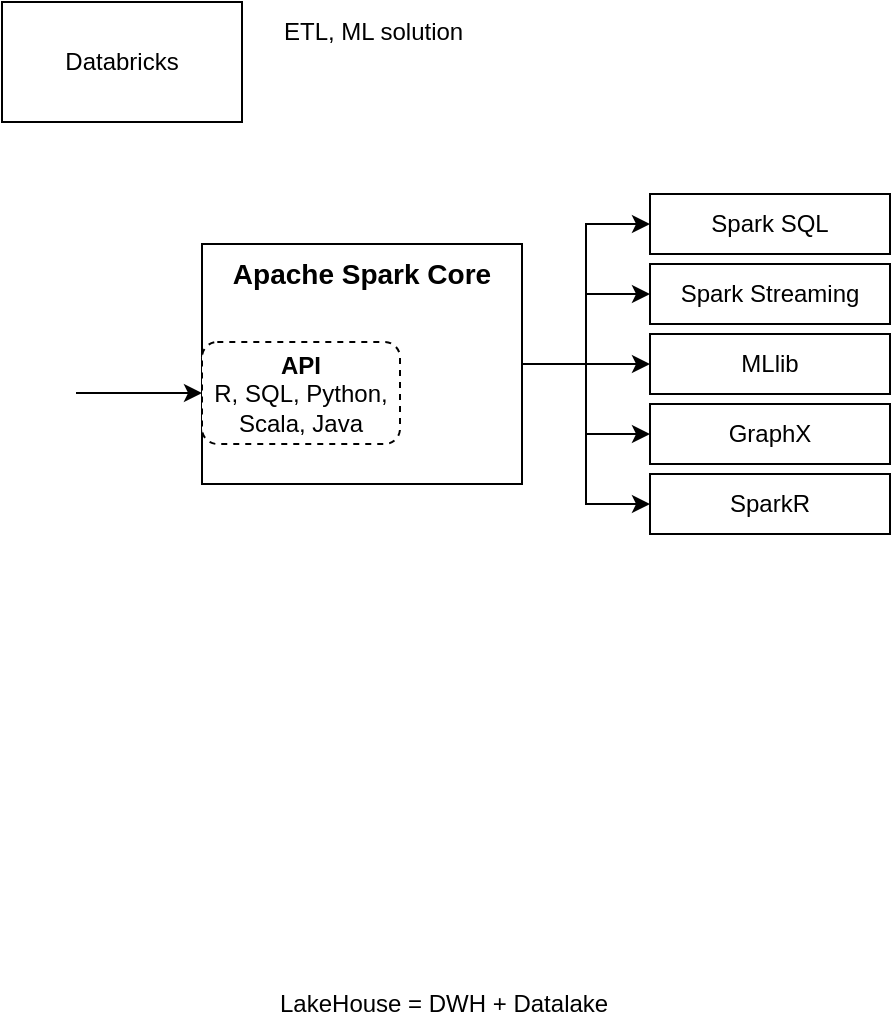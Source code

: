 <mxfile version="21.0.10" type="github">
  <diagram name="Page-1" id="mvxoPzZDPtbUDeEoAUA9">
    <mxGraphModel dx="1191" dy="795" grid="0" gridSize="10" guides="1" tooltips="1" connect="1" arrows="1" fold="1" page="1" pageScale="1" pageWidth="1169" pageHeight="1654" math="0" shadow="0">
      <root>
        <mxCell id="0" />
        <mxCell id="1" parent="0" />
        <UserObject label="Databricks" id="nMdtc5GlGOttccwo4Kmc-1">
          <mxCell style="rounded=0;whiteSpace=wrap;html=1;" vertex="1" parent="1">
            <mxGeometry x="36" y="49" width="120" height="60" as="geometry" />
          </mxCell>
        </UserObject>
        <UserObject label="LakeHouse = DWH + Datalake" id="nMdtc5GlGOttccwo4Kmc-3">
          <mxCell style="text;html=1;strokeColor=none;fillColor=none;align=left;verticalAlign=middle;whiteSpace=wrap;rounded=0;" vertex="1" parent="1">
            <mxGeometry x="173" y="535" width="200" height="30" as="geometry" />
          </mxCell>
        </UserObject>
        <mxCell id="nMdtc5GlGOttccwo4Kmc-4" value="ETL, ML solution " style="text;html=1;strokeColor=none;fillColor=none;align=left;verticalAlign=middle;whiteSpace=wrap;rounded=0;" vertex="1" parent="1">
          <mxGeometry x="175" y="49" width="100" height="30" as="geometry" />
        </mxCell>
        <mxCell id="nMdtc5GlGOttccwo4Kmc-20" style="edgeStyle=orthogonalEdgeStyle;rounded=0;orthogonalLoop=1;jettySize=auto;html=1;exitX=1;exitY=0.5;exitDx=0;exitDy=0;entryX=0;entryY=0.5;entryDx=0;entryDy=0;" edge="1" parent="1" source="nMdtc5GlGOttccwo4Kmc-9" target="nMdtc5GlGOttccwo4Kmc-14">
          <mxGeometry relative="1" as="geometry" />
        </mxCell>
        <mxCell id="nMdtc5GlGOttccwo4Kmc-21" style="edgeStyle=orthogonalEdgeStyle;rounded=0;orthogonalLoop=1;jettySize=auto;html=1;exitX=1;exitY=0.5;exitDx=0;exitDy=0;entryX=0;entryY=0.5;entryDx=0;entryDy=0;" edge="1" parent="1" source="nMdtc5GlGOttccwo4Kmc-9" target="nMdtc5GlGOttccwo4Kmc-15">
          <mxGeometry relative="1" as="geometry" />
        </mxCell>
        <mxCell id="nMdtc5GlGOttccwo4Kmc-22" style="edgeStyle=orthogonalEdgeStyle;rounded=0;orthogonalLoop=1;jettySize=auto;html=1;exitX=1;exitY=0.5;exitDx=0;exitDy=0;entryX=0;entryY=0.5;entryDx=0;entryDy=0;" edge="1" parent="1" source="nMdtc5GlGOttccwo4Kmc-9" target="nMdtc5GlGOttccwo4Kmc-16">
          <mxGeometry relative="1" as="geometry" />
        </mxCell>
        <mxCell id="nMdtc5GlGOttccwo4Kmc-23" style="edgeStyle=orthogonalEdgeStyle;rounded=0;orthogonalLoop=1;jettySize=auto;html=1;exitX=1;exitY=0.5;exitDx=0;exitDy=0;entryX=0;entryY=0.5;entryDx=0;entryDy=0;" edge="1" parent="1" source="nMdtc5GlGOttccwo4Kmc-9" target="nMdtc5GlGOttccwo4Kmc-17">
          <mxGeometry relative="1" as="geometry" />
        </mxCell>
        <mxCell id="nMdtc5GlGOttccwo4Kmc-24" style="edgeStyle=orthogonalEdgeStyle;rounded=0;orthogonalLoop=1;jettySize=auto;html=1;exitX=1;exitY=0.5;exitDx=0;exitDy=0;entryX=0;entryY=0.5;entryDx=0;entryDy=0;" edge="1" parent="1" source="nMdtc5GlGOttccwo4Kmc-9" target="nMdtc5GlGOttccwo4Kmc-18">
          <mxGeometry relative="1" as="geometry" />
        </mxCell>
        <mxCell id="nMdtc5GlGOttccwo4Kmc-28" style="edgeStyle=orthogonalEdgeStyle;rounded=0;orthogonalLoop=1;jettySize=auto;html=1;exitX=1;exitY=0.5;exitDx=0;exitDy=0;entryX=0;entryY=0.5;entryDx=0;entryDy=0;" edge="1" parent="1" source="nMdtc5GlGOttccwo4Kmc-12" target="nMdtc5GlGOttccwo4Kmc-10">
          <mxGeometry relative="1" as="geometry" />
        </mxCell>
        <mxCell id="nMdtc5GlGOttccwo4Kmc-12" value="" style="shape=image;html=1;verticalAlign=top;verticalLabelPosition=bottom;labelBackgroundColor=#ffffff;imageAspect=0;aspect=fixed;image=https://cdn1.iconfinder.com/data/icons/ionicons-sharp-vol-2/512/terminal-sharp-128.png;imageBackground=default;imageBorder=none;noLabel=0;" vertex="1" parent="1">
          <mxGeometry x="36" y="226" width="37" height="37" as="geometry" />
        </mxCell>
        <mxCell id="nMdtc5GlGOttccwo4Kmc-14" value="Spark SQL" style="rounded=0;whiteSpace=wrap;html=1;glass=0;shadow=0;" vertex="1" parent="1">
          <mxGeometry x="360" y="145" width="120" height="30" as="geometry" />
        </mxCell>
        <mxCell id="nMdtc5GlGOttccwo4Kmc-15" value="Spark Streaming" style="rounded=0;whiteSpace=wrap;html=1;" vertex="1" parent="1">
          <mxGeometry x="360" y="180" width="120" height="30" as="geometry" />
        </mxCell>
        <mxCell id="nMdtc5GlGOttccwo4Kmc-16" value="MLlib" style="rounded=0;whiteSpace=wrap;html=1;" vertex="1" parent="1">
          <mxGeometry x="360" y="215" width="120" height="30" as="geometry" />
        </mxCell>
        <mxCell id="nMdtc5GlGOttccwo4Kmc-17" value="GraphX" style="rounded=0;whiteSpace=wrap;html=1;" vertex="1" parent="1">
          <mxGeometry x="360" y="250" width="120" height="30" as="geometry" />
        </mxCell>
        <mxCell id="nMdtc5GlGOttccwo4Kmc-18" value="SparkR" style="rounded=0;whiteSpace=wrap;html=1;" vertex="1" parent="1">
          <mxGeometry x="360" y="285" width="120" height="30" as="geometry" />
        </mxCell>
        <mxCell id="nMdtc5GlGOttccwo4Kmc-27" value="" style="group" vertex="1" connectable="0" parent="1">
          <mxGeometry x="136" y="170" width="160" height="120" as="geometry" />
        </mxCell>
        <mxCell id="nMdtc5GlGOttccwo4Kmc-9" value="&lt;font size=&quot;1&quot;&gt;&lt;b style=&quot;font-size: 14px;&quot;&gt;Apache Spark Core&lt;/b&gt;&lt;/font&gt;" style="rounded=0;whiteSpace=wrap;html=1;verticalAlign=top;movable=1;resizable=1;rotatable=1;deletable=1;editable=1;locked=0;connectable=1;" vertex="1" parent="nMdtc5GlGOttccwo4Kmc-27">
          <mxGeometry width="160" height="120" as="geometry" />
        </mxCell>
        <mxCell id="nMdtc5GlGOttccwo4Kmc-10" value="&lt;b&gt;&lt;font style=&quot;font-size: 12px;&quot;&gt;API&lt;/font&gt;&lt;/b&gt;&lt;br&gt;R, SQL, Python, Scala, Java" style="rounded=1;whiteSpace=wrap;html=1;dashed=1;" vertex="1" parent="nMdtc5GlGOttccwo4Kmc-27">
          <mxGeometry y="49" width="99" height="51" as="geometry" />
        </mxCell>
      </root>
    </mxGraphModel>
  </diagram>
</mxfile>
